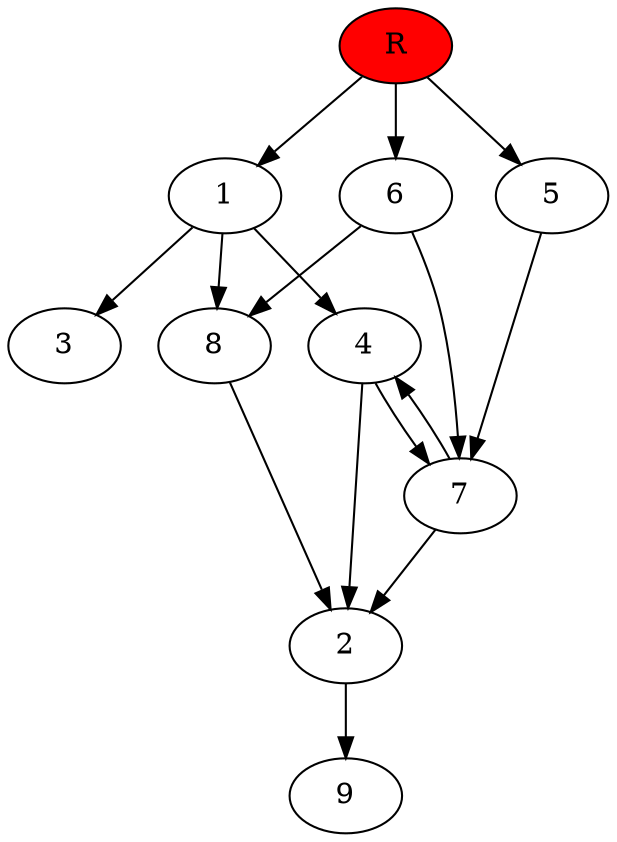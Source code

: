 digraph prb40426 {
	1
	2
	3
	4
	5
	6
	7
	8
	R [fillcolor="#ff0000" style=filled]
	1 -> 3
	1 -> 4
	1 -> 8
	2 -> 9
	4 -> 2
	4 -> 7
	5 -> 7
	6 -> 7
	6 -> 8
	7 -> 2
	7 -> 4
	8 -> 2
	R -> 1
	R -> 5
	R -> 6
}
